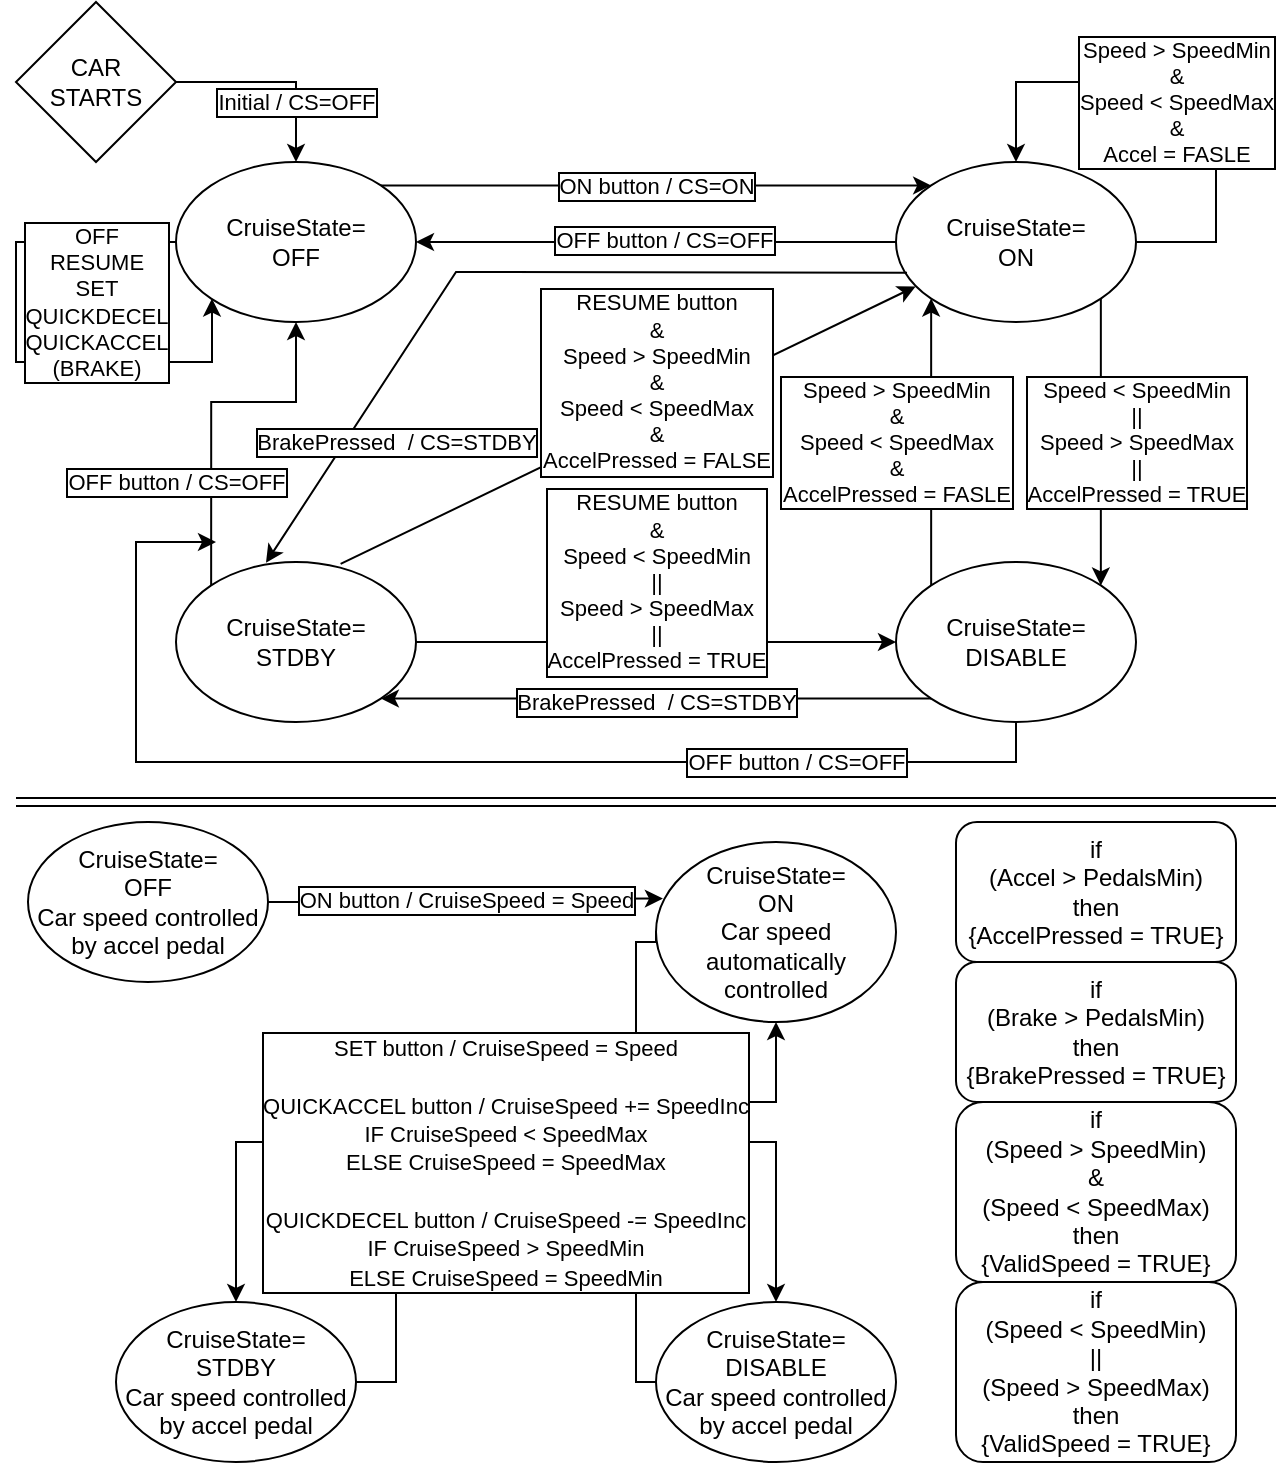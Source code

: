 <mxfile version="21.2.8" type="device" pages="3">
  <diagram id="ioSJlyZO7hc4W2WAl_Xy" name="full fsm">
    <mxGraphModel dx="1036" dy="654" grid="1" gridSize="10" guides="1" tooltips="1" connect="1" arrows="1" fold="1" page="1" pageScale="1" pageWidth="850" pageHeight="1100" math="0" shadow="0">
      <root>
        <mxCell id="0" />
        <mxCell id="1" parent="0" />
        <mxCell id="ZdgQPNJXPmqs1tzHZzcS-9" value="ON button / CS=ON&lt;br&gt;" style="edgeStyle=orthogonalEdgeStyle;rounded=0;orthogonalLoop=1;jettySize=auto;html=1;exitX=1;exitY=0;exitDx=0;exitDy=0;entryX=0;entryY=0;entryDx=0;entryDy=0;labelBorderColor=default;" parent="1" source="ZdgQPNJXPmqs1tzHZzcS-1" target="ZdgQPNJXPmqs1tzHZzcS-2" edge="1">
          <mxGeometry x="-0.002" relative="1" as="geometry">
            <mxPoint as="offset" />
          </mxGeometry>
        </mxCell>
        <mxCell id="ZdgQPNJXPmqs1tzHZzcS-1" value="CruiseState=&lt;br&gt;OFF" style="ellipse;whiteSpace=wrap;html=1;" parent="1" vertex="1">
          <mxGeometry x="120" y="120" width="120" height="80" as="geometry" />
        </mxCell>
        <mxCell id="ZdgQPNJXPmqs1tzHZzcS-10" style="edgeStyle=orthogonalEdgeStyle;rounded=0;orthogonalLoop=1;jettySize=auto;html=1;exitX=0;exitY=0.5;exitDx=0;exitDy=0;entryX=1;entryY=0.5;entryDx=0;entryDy=0;" parent="1" source="ZdgQPNJXPmqs1tzHZzcS-2" target="ZdgQPNJXPmqs1tzHZzcS-1" edge="1">
          <mxGeometry relative="1" as="geometry" />
        </mxCell>
        <mxCell id="ZdgQPNJXPmqs1tzHZzcS-11" value="OFF button / CS=OFF" style="edgeLabel;html=1;align=center;verticalAlign=middle;resizable=0;points=[];labelBorderColor=default;" parent="ZdgQPNJXPmqs1tzHZzcS-10" vertex="1" connectable="0">
          <mxGeometry x="0.233" y="-1" relative="1" as="geometry">
            <mxPoint x="32" as="offset" />
          </mxGeometry>
        </mxCell>
        <mxCell id="ZdgQPNJXPmqs1tzHZzcS-15" value="Speed &amp;lt; SpeedMin&lt;br&gt;||&lt;br&gt;Speed &amp;gt; SpeedMax&lt;br&gt;||&lt;br&gt;AccelPressed&amp;nbsp;= TRUE" style="edgeStyle=orthogonalEdgeStyle;rounded=0;orthogonalLoop=1;jettySize=auto;html=1;exitX=1;exitY=1;exitDx=0;exitDy=0;entryX=1;entryY=0;entryDx=0;entryDy=0;labelBorderColor=default;" parent="1" source="ZdgQPNJXPmqs1tzHZzcS-2" target="ZdgQPNJXPmqs1tzHZzcS-3" edge="1">
          <mxGeometry x="0.004" y="18" relative="1" as="geometry">
            <mxPoint as="offset" />
          </mxGeometry>
        </mxCell>
        <mxCell id="ZdgQPNJXPmqs1tzHZzcS-2" value="CruiseState=&lt;br&gt;ON" style="ellipse;whiteSpace=wrap;html=1;" parent="1" vertex="1">
          <mxGeometry x="480" y="120" width="120" height="80" as="geometry" />
        </mxCell>
        <mxCell id="ZdgQPNJXPmqs1tzHZzcS-16" value="Speed &amp;gt; SpeedMin&lt;br style=&quot;border-color: var(--border-color);&quot;&gt;&amp;amp;&lt;br style=&quot;border-color: var(--border-color);&quot;&gt;Speed &amp;lt; SpeedMax&lt;br style=&quot;border-color: var(--border-color);&quot;&gt;&amp;amp;&lt;br style=&quot;border-color: var(--border-color);&quot;&gt;AccelPressed&amp;nbsp;= FASLE" style="edgeStyle=orthogonalEdgeStyle;rounded=0;orthogonalLoop=1;jettySize=auto;html=1;exitX=0;exitY=0;exitDx=0;exitDy=0;entryX=0;entryY=1;entryDx=0;entryDy=0;labelBorderColor=default;" parent="1" source="ZdgQPNJXPmqs1tzHZzcS-3" target="ZdgQPNJXPmqs1tzHZzcS-2" edge="1">
          <mxGeometry y="18" relative="1" as="geometry">
            <mxPoint as="offset" />
          </mxGeometry>
        </mxCell>
        <mxCell id="ZdgQPNJXPmqs1tzHZzcS-17" style="edgeStyle=orthogonalEdgeStyle;rounded=0;orthogonalLoop=1;jettySize=auto;html=1;exitX=0;exitY=1;exitDx=0;exitDy=0;entryX=1;entryY=1;entryDx=0;entryDy=0;" parent="1" source="ZdgQPNJXPmqs1tzHZzcS-3" target="ZdgQPNJXPmqs1tzHZzcS-4" edge="1">
          <mxGeometry relative="1" as="geometry" />
        </mxCell>
        <mxCell id="ZdgQPNJXPmqs1tzHZzcS-21" value="BrakePressed&amp;nbsp;&amp;nbsp;/ CS=STDBY" style="edgeLabel;html=1;align=center;verticalAlign=middle;resizable=0;points=[];labelBorderColor=default;" parent="ZdgQPNJXPmqs1tzHZzcS-17" vertex="1" connectable="0">
          <mxGeometry x="0.161" y="1" relative="1" as="geometry">
            <mxPoint x="22" as="offset" />
          </mxGeometry>
        </mxCell>
        <mxCell id="ZdgQPNJXPmqs1tzHZzcS-41" value="OFF button / CS=OFF" style="edgeStyle=orthogonalEdgeStyle;rounded=0;orthogonalLoop=1;jettySize=auto;html=1;labelBorderColor=default;" parent="1" source="ZdgQPNJXPmqs1tzHZzcS-3" edge="1">
          <mxGeometry x="-0.574" relative="1" as="geometry">
            <mxPoint x="140" y="310" as="targetPoint" />
            <Array as="points">
              <mxPoint x="540" y="420" />
              <mxPoint x="100" y="420" />
              <mxPoint x="100" y="310" />
            </Array>
            <mxPoint as="offset" />
          </mxGeometry>
        </mxCell>
        <mxCell id="ZdgQPNJXPmqs1tzHZzcS-3" value="CruiseState=&lt;br&gt;DISABLE" style="ellipse;whiteSpace=wrap;html=1;" parent="1" vertex="1">
          <mxGeometry x="480" y="320" width="120" height="80" as="geometry" />
        </mxCell>
        <mxCell id="ZdgQPNJXPmqs1tzHZzcS-18" value="RESUME button&lt;br style=&quot;border-color: var(--border-color);&quot;&gt;&amp;amp;&lt;br style=&quot;border-color: var(--border-color);&quot;&gt;Speed &amp;gt; SpeedMin&lt;br style=&quot;border-color: var(--border-color);&quot;&gt;&amp;amp;&lt;br style=&quot;border-color: var(--border-color);&quot;&gt;Speed &amp;lt; SpeedMax&lt;br style=&quot;border-color: var(--border-color);&quot;&gt;&amp;amp;&lt;br style=&quot;border-color: var(--border-color);&quot;&gt;AccelPressed&amp;nbsp;= FALSE" style="rounded=0;orthogonalLoop=1;jettySize=auto;html=1;exitX=0.686;exitY=0.012;exitDx=0;exitDy=0;entryX=0.082;entryY=0.778;entryDx=0;entryDy=0;strokeColor=default;entryPerimeter=0;labelBorderColor=default;exitPerimeter=0;" parent="1" source="ZdgQPNJXPmqs1tzHZzcS-4" target="ZdgQPNJXPmqs1tzHZzcS-2" edge="1">
          <mxGeometry x="0.137" y="13" relative="1" as="geometry">
            <mxPoint as="offset" />
          </mxGeometry>
        </mxCell>
        <mxCell id="ZdgQPNJXPmqs1tzHZzcS-20" style="edgeStyle=orthogonalEdgeStyle;rounded=0;orthogonalLoop=1;jettySize=auto;html=1;exitX=1;exitY=0.5;exitDx=0;exitDy=0;entryX=0;entryY=0.5;entryDx=0;entryDy=0;" parent="1" source="ZdgQPNJXPmqs1tzHZzcS-4" target="ZdgQPNJXPmqs1tzHZzcS-3" edge="1">
          <mxGeometry relative="1" as="geometry" />
        </mxCell>
        <mxCell id="ZdgQPNJXPmqs1tzHZzcS-22" value="RESUME button&lt;br&gt;&amp;amp;&lt;br&gt;Speed &amp;lt; SpeedMin&lt;br&gt;||&lt;br&gt;Speed &amp;gt; SpeedMax&lt;br&gt;||&lt;br&gt;AccelPressed = TRUE" style="edgeLabel;html=1;align=center;verticalAlign=middle;resizable=0;points=[];labelBorderColor=default;" parent="ZdgQPNJXPmqs1tzHZzcS-20" vertex="1" connectable="0">
          <mxGeometry x="0.185" relative="1" as="geometry">
            <mxPoint x="-22" y="-30" as="offset" />
          </mxGeometry>
        </mxCell>
        <mxCell id="ZdgQPNJXPmqs1tzHZzcS-40" value="OFF button / CS=OFF" style="edgeStyle=orthogonalEdgeStyle;rounded=0;orthogonalLoop=1;jettySize=auto;html=1;exitX=0;exitY=0;exitDx=0;exitDy=0;entryX=0.5;entryY=1;entryDx=0;entryDy=0;labelBorderColor=default;" parent="1" source="ZdgQPNJXPmqs1tzHZzcS-4" target="ZdgQPNJXPmqs1tzHZzcS-1" edge="1">
          <mxGeometry x="-0.406" y="18" relative="1" as="geometry">
            <Array as="points">
              <mxPoint x="138" y="240" />
              <mxPoint x="180" y="240" />
            </Array>
            <mxPoint as="offset" />
          </mxGeometry>
        </mxCell>
        <mxCell id="ZdgQPNJXPmqs1tzHZzcS-4" value="CruiseState=&lt;br&gt;STDBY" style="ellipse;whiteSpace=wrap;html=1;" parent="1" vertex="1">
          <mxGeometry x="120" y="320" width="120" height="80" as="geometry" />
        </mxCell>
        <mxCell id="ZdgQPNJXPmqs1tzHZzcS-7" style="rounded=0;orthogonalLoop=1;jettySize=auto;html=1;exitX=1;exitY=0.5;exitDx=0;exitDy=0;entryX=0.5;entryY=0;entryDx=0;entryDy=0;" parent="1" source="ZdgQPNJXPmqs1tzHZzcS-5" target="ZdgQPNJXPmqs1tzHZzcS-1" edge="1">
          <mxGeometry relative="1" as="geometry">
            <Array as="points">
              <mxPoint x="180" y="80" />
            </Array>
          </mxGeometry>
        </mxCell>
        <mxCell id="ZdgQPNJXPmqs1tzHZzcS-8" value="Initial / CS=OFF" style="edgeLabel;html=1;align=center;verticalAlign=middle;resizable=0;points=[];labelBorderColor=default;" parent="ZdgQPNJXPmqs1tzHZzcS-7" vertex="1" connectable="0">
          <mxGeometry x="-0.084" y="1" relative="1" as="geometry">
            <mxPoint x="14" y="11" as="offset" />
          </mxGeometry>
        </mxCell>
        <mxCell id="ZdgQPNJXPmqs1tzHZzcS-5" value="CAR&lt;br&gt;STARTS" style="rhombus;whiteSpace=wrap;html=1;" parent="1" vertex="1">
          <mxGeometry x="40" y="40" width="80" height="80" as="geometry" />
        </mxCell>
        <mxCell id="ZdgQPNJXPmqs1tzHZzcS-14" value="Speed &amp;gt; SpeedMin&lt;br&gt;&amp;amp;&lt;br&gt;Speed &amp;lt; SpeedMax&lt;br&gt;&amp;amp;&lt;br&gt;Accel = FASLE" style="edgeStyle=orthogonalEdgeStyle;rounded=0;orthogonalLoop=1;jettySize=auto;html=1;exitX=1;exitY=0.5;exitDx=0;exitDy=0;entryX=0.5;entryY=0;entryDx=0;entryDy=0;labelBorderColor=default;" parent="1" source="ZdgQPNJXPmqs1tzHZzcS-2" target="ZdgQPNJXPmqs1tzHZzcS-2" edge="1">
          <mxGeometry x="0.077" y="10" relative="1" as="geometry">
            <Array as="points">
              <mxPoint x="640" y="160" />
              <mxPoint x="640" y="80" />
              <mxPoint x="540" y="80" />
            </Array>
            <mxPoint as="offset" />
          </mxGeometry>
        </mxCell>
        <mxCell id="ZdgQPNJXPmqs1tzHZzcS-23" value="BrakePressed&amp;nbsp;&amp;nbsp;/ CS=STDBY" style="endArrow=classic;html=1;rounded=0;entryX=0.375;entryY=0.005;entryDx=0;entryDy=0;entryPerimeter=0;exitX=0.046;exitY=0.692;exitDx=0;exitDy=0;exitPerimeter=0;labelBorderColor=default;" parent="1" source="ZdgQPNJXPmqs1tzHZzcS-2" target="ZdgQPNJXPmqs1tzHZzcS-4" edge="1">
          <mxGeometry x="0.569" y="21" width="50" height="50" relative="1" as="geometry">
            <mxPoint x="480" y="175" as="sourcePoint" />
            <mxPoint x="260" y="200" as="targetPoint" />
            <Array as="points">
              <mxPoint x="260" y="175" />
            </Array>
            <mxPoint as="offset" />
          </mxGeometry>
        </mxCell>
        <mxCell id="ZdgQPNJXPmqs1tzHZzcS-24" value="OFF&lt;br&gt;RESUME&lt;br&gt;SET&lt;br&gt;QUICKDECEL&lt;br&gt;QUICKACCEL&lt;br&gt;(BRAKE)" style="edgeStyle=orthogonalEdgeStyle;rounded=0;orthogonalLoop=1;jettySize=auto;html=1;exitX=0;exitY=0.5;exitDx=0;exitDy=0;entryX=0;entryY=1;entryDx=0;entryDy=0;labelBorderColor=default;" parent="1" source="ZdgQPNJXPmqs1tzHZzcS-1" target="ZdgQPNJXPmqs1tzHZzcS-1" edge="1">
          <mxGeometry x="0.333" y="30" relative="1" as="geometry">
            <Array as="points">
              <mxPoint x="40" y="160" />
              <mxPoint x="40" y="220" />
              <mxPoint x="138" y="220" />
              <mxPoint x="138" y="188" />
            </Array>
            <mxPoint as="offset" />
          </mxGeometry>
        </mxCell>
        <mxCell id="ZdgQPNJXPmqs1tzHZzcS-48" value="ON button / CruiseSpeed = Speed" style="edgeStyle=orthogonalEdgeStyle;rounded=0;orthogonalLoop=1;jettySize=auto;html=1;labelBorderColor=default;exitX=1;exitY=0.5;exitDx=0;exitDy=0;entryX=0;entryY=0;entryDx=0;entryDy=0;" parent="1" source="ZdgQPNJXPmqs1tzHZzcS-43" edge="1">
          <mxGeometry relative="1" as="geometry">
            <mxPoint x="363.461" y="488.265" as="targetPoint" />
          </mxGeometry>
        </mxCell>
        <mxCell id="ZdgQPNJXPmqs1tzHZzcS-43" value="CruiseState=&lt;br&gt;OFF&lt;br&gt;Car speed controlled by accel pedal" style="ellipse;whiteSpace=wrap;html=1;" parent="1" vertex="1">
          <mxGeometry x="46" y="450" width="120" height="80" as="geometry" />
        </mxCell>
        <mxCell id="ZdgQPNJXPmqs1tzHZzcS-44" value="CruiseState=&lt;br&gt;ON&lt;br&gt;Car speed automatically controlled" style="ellipse;whiteSpace=wrap;html=1;" parent="1" vertex="1">
          <mxGeometry x="360" y="460" width="120" height="90" as="geometry" />
        </mxCell>
        <mxCell id="ZdgQPNJXPmqs1tzHZzcS-45" value="CruiseState=&lt;br&gt;DISABLE&lt;br&gt;Car speed controlled by accel pedal" style="ellipse;whiteSpace=wrap;html=1;" parent="1" vertex="1">
          <mxGeometry x="360" y="690" width="120" height="80" as="geometry" />
        </mxCell>
        <mxCell id="ZdgQPNJXPmqs1tzHZzcS-46" value="CruiseState=&lt;br&gt;STDBY&lt;br&gt;Car speed controlled by accel pedal" style="ellipse;whiteSpace=wrap;html=1;" parent="1" vertex="1">
          <mxGeometry x="90" y="690" width="120" height="80" as="geometry" />
        </mxCell>
        <mxCell id="ZdgQPNJXPmqs1tzHZzcS-47" value="" style="endArrow=none;html=1;rounded=0;shape=link;" parent="1" edge="1">
          <mxGeometry width="50" height="50" relative="1" as="geometry">
            <mxPoint x="40" y="440" as="sourcePoint" />
            <mxPoint x="670" y="440" as="targetPoint" />
          </mxGeometry>
        </mxCell>
        <mxCell id="ZdgQPNJXPmqs1tzHZzcS-51" value="" style="edgeStyle=orthogonalEdgeStyle;rounded=0;orthogonalLoop=1;jettySize=auto;html=1;exitX=1;exitY=0.5;exitDx=0;exitDy=0;labelBorderColor=default;entryX=0.5;entryY=0;entryDx=0;entryDy=0;" parent="1" source="ZdgQPNJXPmqs1tzHZzcS-46" target="ZdgQPNJXPmqs1tzHZzcS-46" edge="1">
          <mxGeometry x="0.071" y="82" relative="1" as="geometry">
            <mxPoint x="110" y="640" as="targetPoint" />
            <Array as="points">
              <mxPoint x="230" y="730" />
              <mxPoint x="230" y="610" />
              <mxPoint x="150" y="610" />
            </Array>
            <mxPoint x="-2" y="-20" as="offset" />
          </mxGeometry>
        </mxCell>
        <mxCell id="ZdgQPNJXPmqs1tzHZzcS-56" style="edgeStyle=orthogonalEdgeStyle;rounded=0;orthogonalLoop=1;jettySize=auto;html=1;exitX=0;exitY=0.5;exitDx=0;exitDy=0;entryX=0.5;entryY=1;entryDx=0;entryDy=0;" parent="1" source="ZdgQPNJXPmqs1tzHZzcS-44" target="ZdgQPNJXPmqs1tzHZzcS-44" edge="1">
          <mxGeometry relative="1" as="geometry">
            <Array as="points">
              <mxPoint x="350" y="510" />
              <mxPoint x="350" y="590" />
              <mxPoint x="420" y="590" />
            </Array>
          </mxGeometry>
        </mxCell>
        <mxCell id="ZdgQPNJXPmqs1tzHZzcS-57" style="edgeStyle=orthogonalEdgeStyle;rounded=0;orthogonalLoop=1;jettySize=auto;html=1;exitX=0;exitY=0.5;exitDx=0;exitDy=0;entryX=0.5;entryY=0;entryDx=0;entryDy=0;" parent="1" source="ZdgQPNJXPmqs1tzHZzcS-45" target="ZdgQPNJXPmqs1tzHZzcS-45" edge="1">
          <mxGeometry relative="1" as="geometry">
            <Array as="points">
              <mxPoint x="350" y="730" />
              <mxPoint x="350" y="610" />
              <mxPoint x="420" y="610" />
            </Array>
          </mxGeometry>
        </mxCell>
        <mxCell id="ZdgQPNJXPmqs1tzHZzcS-55" value="&lt;font style=&quot;font-size: 11px;&quot;&gt;&lt;font style=&quot;font-size: 11px;&quot;&gt;SET button / CruiseSpeed = Speed&lt;br style=&quot;border-color: var(--border-color);&quot;&gt;&lt;br style=&quot;border-color: var(--border-color);&quot;&gt;QUICKACCEL button / CruiseSpeed += SpeedInc&lt;br&gt;IF CruiseSpeed &amp;lt; SpeedMax&lt;br&gt;ELSE CruiseSpeed = SpeedMax&lt;br style=&quot;border-color: var(--border-color);&quot;&gt;&lt;br style=&quot;border-color: var(--border-color);&quot;&gt;QUICKDECEL button / CruiseSpeed -= SpeedInc&lt;br&gt;&lt;/font&gt;IF CruiseSpeed &amp;gt; SpeedMin&lt;br&gt;ELSE CruiseSpeed = SpeedMin&lt;br&gt;&lt;/font&gt;" style="text;html=1;strokeColor=none;fillColor=none;align=center;verticalAlign=middle;whiteSpace=wrap;rounded=0;labelBorderColor=default;labelBackgroundColor=default;" parent="1" vertex="1">
          <mxGeometry x="160" y="580" width="250" height="80" as="geometry" />
        </mxCell>
        <mxCell id="ZdgQPNJXPmqs1tzHZzcS-58" value="if&lt;br&gt;(Accel &amp;gt; PedalsMin)&lt;br&gt;then&lt;br&gt;{AccelPressed = TRUE}" style="rounded=1;whiteSpace=wrap;html=1;" parent="1" vertex="1">
          <mxGeometry x="510" y="450" width="140" height="70" as="geometry" />
        </mxCell>
        <mxCell id="ZdgQPNJXPmqs1tzHZzcS-60" value="if&lt;br&gt;(Brake &amp;gt; PedalsMin)&lt;br&gt;then&lt;br&gt;{BrakePressed = TRUE}" style="rounded=1;whiteSpace=wrap;html=1;" parent="1" vertex="1">
          <mxGeometry x="510" y="520" width="140" height="70" as="geometry" />
        </mxCell>
        <mxCell id="LG1nXQr79dkPCWlXl7MU-1" value="if&lt;br&gt;(Speed &amp;gt; SpeedMin)&lt;br&gt;&amp;amp;&lt;br&gt;(Speed &amp;lt; SpeedMax)&lt;br&gt;then&lt;br&gt;{ValidSpeed = TRUE}" style="rounded=1;whiteSpace=wrap;html=1;" parent="1" vertex="1">
          <mxGeometry x="510" y="590" width="140" height="90" as="geometry" />
        </mxCell>
        <mxCell id="LG1nXQr79dkPCWlXl7MU-2" value="if&lt;br style=&quot;border-color: var(--border-color);&quot;&gt;(Speed &amp;lt; SpeedMin)&lt;br&gt;||&lt;br&gt;(Speed &amp;gt; SpeedMax)&lt;br style=&quot;border-color: var(--border-color);&quot;&gt;then&lt;br style=&quot;border-color: var(--border-color);&quot;&gt;{ValidSpeed = TRUE}" style="rounded=1;whiteSpace=wrap;html=1;" parent="1" vertex="1">
          <mxGeometry x="510" y="680" width="140" height="90" as="geometry" />
        </mxCell>
      </root>
    </mxGraphModel>
  </diagram>
  <diagram id="r02Jy-wp4rdpc3OhPVlD" name="top level context">
    <mxGraphModel dx="1036" dy="654" grid="1" gridSize="10" guides="1" tooltips="1" connect="1" arrows="1" fold="1" page="1" pageScale="1" pageWidth="850" pageHeight="1100" math="0" shadow="0">
      <root>
        <mxCell id="0" />
        <mxCell id="1" parent="0" />
        <mxCell id="zXJ9RBa-J6rstiKdm7Lz-22" style="edgeStyle=orthogonalEdgeStyle;rounded=0;orthogonalLoop=1;jettySize=auto;html=1;exitX=1;exitY=0.5;exitDx=0;exitDy=0;entryX=0;entryY=0.5;entryDx=0;entryDy=0;" parent="1" source="zXJ9RBa-J6rstiKdm7Lz-1" target="zXJ9RBa-J6rstiKdm7Lz-13" edge="1">
          <mxGeometry relative="1" as="geometry">
            <Array as="points">
              <mxPoint x="310" y="150" />
              <mxPoint x="310" y="310" />
            </Array>
          </mxGeometry>
        </mxCell>
        <mxCell id="zXJ9RBa-J6rstiKdm7Lz-1" value="ON&lt;br&gt;&lt;i&gt;(pure)&lt;/i&gt;" style="rounded=1;whiteSpace=wrap;html=1;fillColor=#dae8fc;strokeColor=#6c8ebf;" parent="1" vertex="1">
          <mxGeometry x="40" y="120" width="120" height="60" as="geometry" />
        </mxCell>
        <mxCell id="zXJ9RBa-J6rstiKdm7Lz-23" style="edgeStyle=orthogonalEdgeStyle;rounded=0;orthogonalLoop=1;jettySize=auto;html=1;exitX=1;exitY=0.5;exitDx=0;exitDy=0;entryX=0;entryY=0.5;entryDx=0;entryDy=0;" parent="1" source="zXJ9RBa-J6rstiKdm7Lz-2" target="zXJ9RBa-J6rstiKdm7Lz-13" edge="1">
          <mxGeometry relative="1" as="geometry">
            <Array as="points">
              <mxPoint x="310" y="230" />
              <mxPoint x="310" y="310" />
            </Array>
          </mxGeometry>
        </mxCell>
        <mxCell id="zXJ9RBa-J6rstiKdm7Lz-2" value="RESUME&lt;br&gt;&lt;i&gt;(pure)&lt;/i&gt;" style="rounded=1;whiteSpace=wrap;html=1;fillColor=#dae8fc;strokeColor=#6c8ebf;" parent="1" vertex="1">
          <mxGeometry x="40" y="200" width="120" height="60" as="geometry" />
        </mxCell>
        <mxCell id="zXJ9RBa-J6rstiKdm7Lz-24" style="edgeStyle=orthogonalEdgeStyle;rounded=0;orthogonalLoop=1;jettySize=auto;html=1;exitX=1;exitY=0.5;exitDx=0;exitDy=0;entryX=0;entryY=0.5;entryDx=0;entryDy=0;" parent="1" source="zXJ9RBa-J6rstiKdm7Lz-3" target="zXJ9RBa-J6rstiKdm7Lz-13" edge="1">
          <mxGeometry relative="1" as="geometry" />
        </mxCell>
        <mxCell id="zXJ9RBa-J6rstiKdm7Lz-3" value="SET&lt;br&gt;&lt;i style=&quot;border-color: var(--border-color);&quot;&gt;(pure)&lt;/i&gt;" style="rounded=1;whiteSpace=wrap;html=1;fillColor=#dae8fc;strokeColor=#6c8ebf;" parent="1" vertex="1">
          <mxGeometry x="40" y="280" width="120" height="60" as="geometry" />
        </mxCell>
        <mxCell id="zXJ9RBa-J6rstiKdm7Lz-25" style="edgeStyle=orthogonalEdgeStyle;rounded=0;orthogonalLoop=1;jettySize=auto;html=1;exitX=1;exitY=0.5;exitDx=0;exitDy=0;" parent="1" source="zXJ9RBa-J6rstiKdm7Lz-4" edge="1">
          <mxGeometry relative="1" as="geometry">
            <mxPoint x="350" y="310" as="targetPoint" />
            <Array as="points">
              <mxPoint x="310" y="390" />
              <mxPoint x="310" y="310" />
            </Array>
          </mxGeometry>
        </mxCell>
        <mxCell id="zXJ9RBa-J6rstiKdm7Lz-4" value="QUICKACCEL&lt;br&gt;&lt;i style=&quot;border-color: var(--border-color);&quot;&gt;(pure)&lt;/i&gt;" style="rounded=1;whiteSpace=wrap;html=1;fillColor=#dae8fc;strokeColor=#6c8ebf;" parent="1" vertex="1">
          <mxGeometry x="40" y="360" width="120" height="60" as="geometry" />
        </mxCell>
        <mxCell id="zXJ9RBa-J6rstiKdm7Lz-26" style="edgeStyle=orthogonalEdgeStyle;rounded=0;orthogonalLoop=1;jettySize=auto;html=1;exitX=1;exitY=0.5;exitDx=0;exitDy=0;" parent="1" source="zXJ9RBa-J6rstiKdm7Lz-5" edge="1">
          <mxGeometry relative="1" as="geometry">
            <mxPoint x="350" y="310" as="targetPoint" />
            <Array as="points">
              <mxPoint x="310" y="470" />
              <mxPoint x="310" y="310" />
            </Array>
          </mxGeometry>
        </mxCell>
        <mxCell id="zXJ9RBa-J6rstiKdm7Lz-5" value="QUICKDECEL&lt;br&gt;&lt;i style=&quot;border-color: var(--border-color);&quot;&gt;(pure)&lt;/i&gt;" style="rounded=1;whiteSpace=wrap;html=1;fillColor=#dae8fc;strokeColor=#6c8ebf;" parent="1" vertex="1">
          <mxGeometry x="40" y="440" width="120" height="60" as="geometry" />
        </mxCell>
        <mxCell id="zXJ9RBa-J6rstiKdm7Lz-17" style="edgeStyle=orthogonalEdgeStyle;rounded=0;orthogonalLoop=1;jettySize=auto;html=1;exitX=1;exitY=0.5;exitDx=0;exitDy=0;entryX=0;entryY=0.5;entryDx=0;entryDy=0;" parent="1" source="zXJ9RBa-J6rstiKdm7Lz-6" target="zXJ9RBa-J6rstiKdm7Lz-13" edge="1">
          <mxGeometry relative="1" as="geometry" />
        </mxCell>
        <mxCell id="zXJ9RBa-J6rstiKdm7Lz-6" value="ACCEL&lt;br&gt;&lt;i&gt;(float)&lt;/i&gt;" style="rounded=1;whiteSpace=wrap;html=1;fillColor=#d5e8d4;strokeColor=#82b366;" parent="1" vertex="1">
          <mxGeometry x="170" y="240" width="120" height="60" as="geometry" />
        </mxCell>
        <mxCell id="zXJ9RBa-J6rstiKdm7Lz-21" style="edgeStyle=orthogonalEdgeStyle;rounded=0;orthogonalLoop=1;jettySize=auto;html=1;exitX=1;exitY=0.5;exitDx=0;exitDy=0;entryX=0;entryY=0.5;entryDx=0;entryDy=0;" parent="1" source="zXJ9RBa-J6rstiKdm7Lz-7" target="zXJ9RBa-J6rstiKdm7Lz-13" edge="1">
          <mxGeometry relative="1" as="geometry" />
        </mxCell>
        <mxCell id="zXJ9RBa-J6rstiKdm7Lz-7" value="OFF&lt;br&gt;&lt;i&gt;(pure)&lt;/i&gt;" style="rounded=1;whiteSpace=wrap;html=1;fillColor=#dae8fc;strokeColor=#6c8ebf;" parent="1" vertex="1">
          <mxGeometry x="170" y="160" width="120" height="60" as="geometry" />
        </mxCell>
        <mxCell id="zXJ9RBa-J6rstiKdm7Lz-19" style="edgeStyle=orthogonalEdgeStyle;rounded=0;orthogonalLoop=1;jettySize=auto;html=1;exitX=1;exitY=0.5;exitDx=0;exitDy=0;entryX=0;entryY=0.5;entryDx=0;entryDy=0;" parent="1" source="zXJ9RBa-J6rstiKdm7Lz-8" target="zXJ9RBa-J6rstiKdm7Lz-13" edge="1">
          <mxGeometry relative="1" as="geometry" />
        </mxCell>
        <mxCell id="zXJ9RBa-J6rstiKdm7Lz-8" value="DECEL&lt;br&gt;&lt;i style=&quot;border-color: var(--border-color);&quot;&gt;(float)&lt;/i&gt;" style="rounded=1;whiteSpace=wrap;html=1;fillColor=#d5e8d4;strokeColor=#82b366;" parent="1" vertex="1">
          <mxGeometry x="170" y="320" width="120" height="60" as="geometry" />
        </mxCell>
        <mxCell id="zXJ9RBa-J6rstiKdm7Lz-20" style="edgeStyle=orthogonalEdgeStyle;rounded=0;orthogonalLoop=1;jettySize=auto;html=1;exitX=1;exitY=0.5;exitDx=0;exitDy=0;entryX=0;entryY=0.5;entryDx=0;entryDy=0;" parent="1" source="zXJ9RBa-J6rstiKdm7Lz-9" target="zXJ9RBa-J6rstiKdm7Lz-13" edge="1">
          <mxGeometry relative="1" as="geometry" />
        </mxCell>
        <mxCell id="zXJ9RBa-J6rstiKdm7Lz-9" value="SPEED&lt;br&gt;&lt;i style=&quot;border-color: var(--border-color);&quot;&gt;(float)&lt;/i&gt;" style="rounded=1;whiteSpace=wrap;html=1;fillColor=#d5e8d4;strokeColor=#82b366;" parent="1" vertex="1">
          <mxGeometry x="170" y="400" width="120" height="60" as="geometry" />
        </mxCell>
        <mxCell id="zXJ9RBa-J6rstiKdm7Lz-28" style="edgeStyle=orthogonalEdgeStyle;rounded=0;orthogonalLoop=1;jettySize=auto;html=1;exitX=1;exitY=0.5;exitDx=0;exitDy=0;entryX=0;entryY=0.5;entryDx=0;entryDy=0;" parent="1" source="zXJ9RBa-J6rstiKdm7Lz-13" target="zXJ9RBa-J6rstiKdm7Lz-27" edge="1">
          <mxGeometry relative="1" as="geometry" />
        </mxCell>
        <mxCell id="zXJ9RBa-J6rstiKdm7Lz-30" style="edgeStyle=orthogonalEdgeStyle;rounded=0;orthogonalLoop=1;jettySize=auto;html=1;exitX=1;exitY=0.5;exitDx=0;exitDy=0;entryX=0;entryY=0.5;entryDx=0;entryDy=0;" parent="1" source="zXJ9RBa-J6rstiKdm7Lz-13" target="zXJ9RBa-J6rstiKdm7Lz-14" edge="1">
          <mxGeometry relative="1" as="geometry" />
        </mxCell>
        <mxCell id="zXJ9RBa-J6rstiKdm7Lz-31" style="edgeStyle=orthogonalEdgeStyle;rounded=0;orthogonalLoop=1;jettySize=auto;html=1;exitX=1;exitY=0.5;exitDx=0;exitDy=0;entryX=0;entryY=0.5;entryDx=0;entryDy=0;" parent="1" source="zXJ9RBa-J6rstiKdm7Lz-13" target="zXJ9RBa-J6rstiKdm7Lz-16" edge="1">
          <mxGeometry relative="1" as="geometry" />
        </mxCell>
        <mxCell id="zXJ9RBa-J6rstiKdm7Lz-13" value="Cruise Control System" style="ellipse;whiteSpace=wrap;html=1;fillColor=#f8cecc;strokeColor=#b85450;" parent="1" vertex="1">
          <mxGeometry x="330" y="270" width="120" height="80" as="geometry" />
        </mxCell>
        <mxCell id="zXJ9RBa-J6rstiKdm7Lz-14" value="THROTTLECMD&lt;br&gt;&lt;i style=&quot;border-color: var(--border-color);&quot;&gt;(float)&lt;/i&gt;" style="rounded=0;whiteSpace=wrap;html=1;fillColor=#b0e3e6;strokeColor=#0e8088;" parent="1" vertex="1">
          <mxGeometry x="490" y="280" width="120" height="60" as="geometry" />
        </mxCell>
        <mxCell id="zXJ9RBa-J6rstiKdm7Lz-16" value="CRUISESTATE&lt;br&gt;&lt;i&gt;(enumeration)&lt;/i&gt;" style="rounded=0;whiteSpace=wrap;html=1;fillColor=#fad7ac;strokeColor=#b46504;" parent="1" vertex="1">
          <mxGeometry x="490" y="360" width="120" height="60" as="geometry" />
        </mxCell>
        <mxCell id="zXJ9RBa-J6rstiKdm7Lz-27" value="CRUISESPEED&lt;br&gt;&lt;i style=&quot;border-color: var(--border-color);&quot;&gt;(float)&lt;/i&gt;" style="rounded=0;whiteSpace=wrap;html=1;fillColor=#b0e3e6;strokeColor=#0e8088;" parent="1" vertex="1">
          <mxGeometry x="490" y="200" width="120" height="60" as="geometry" />
        </mxCell>
        <mxCell id="zXJ9RBa-J6rstiKdm7Lz-34" value="Inputs" style="text;html=1;strokeColor=#666666;fillColor=#f5f5f5;align=center;verticalAlign=middle;whiteSpace=wrap;rounded=0;fontStyle=5;fontColor=#333333;" parent="1" vertex="1">
          <mxGeometry x="100" y="80" width="140" height="30" as="geometry" />
        </mxCell>
        <mxCell id="zXJ9RBa-J6rstiKdm7Lz-35" value="Outputs" style="text;html=1;strokeColor=#23445d;fillColor=#bac8d3;align=center;verticalAlign=middle;whiteSpace=wrap;rounded=0;fontStyle=5" parent="1" vertex="1">
          <mxGeometry x="480" y="80" width="140" height="30" as="geometry" />
        </mxCell>
      </root>
    </mxGraphModel>
  </diagram>
  <diagram id="cGIpW2Hp2vqC4Y2tqOPh" name="Page-3">
    <mxGraphModel dx="1036" dy="654" grid="1" gridSize="10" guides="1" tooltips="1" connect="1" arrows="1" fold="1" page="1" pageScale="1" pageWidth="850" pageHeight="1100" math="0" shadow="0">
      <root>
        <mxCell id="0" />
        <mxCell id="1" parent="0" />
        <mxCell id="iY6XuVxv9OZKT30yRHRd-24" value="&amp;nbsp;CruiseState&amp;nbsp;" style="edgeStyle=none;shape=connector;rounded=0;orthogonalLoop=1;jettySize=auto;html=1;labelBackgroundColor=#E6D0DE;strokeColor=default;fontFamily=Helvetica;fontSize=11;fontColor=default;endArrow=classic;labelBorderColor=default;" parent="1" source="iY6XuVxv9OZKT30yRHRd-1" target="iY6XuVxv9OZKT30yRHRd-3" edge="1">
          <mxGeometry relative="1" as="geometry">
            <mxPoint as="offset" />
          </mxGeometry>
        </mxCell>
        <mxCell id="iY6XuVxv9OZKT30yRHRd-26" style="edgeStyle=none;shape=connector;rounded=0;orthogonalLoop=1;jettySize=auto;html=1;exitX=1;exitY=0.5;exitDx=0;exitDy=0;labelBackgroundColor=default;strokeColor=default;fontFamily=Helvetica;fontSize=11;fontColor=default;endArrow=classic;" parent="1" source="iY6XuVxv9OZKT30yRHRd-1" target="iY6XuVxv9OZKT30yRHRd-2" edge="1">
          <mxGeometry relative="1" as="geometry" />
        </mxCell>
        <mxCell id="iY6XuVxv9OZKT30yRHRd-27" value="&amp;nbsp;CruiseState&amp;nbsp;" style="edgeLabel;html=1;align=center;verticalAlign=middle;resizable=0;points=[];fontSize=11;fontFamily=Helvetica;fontColor=default;labelBorderColor=default;labelBackgroundColor=#E6D0DE;" parent="iY6XuVxv9OZKT30yRHRd-26" vertex="1" connectable="0">
          <mxGeometry x="0.212" y="1" relative="1" as="geometry">
            <mxPoint x="-12" y="1" as="offset" />
          </mxGeometry>
        </mxCell>
        <mxCell id="mFHWbCH48MwHu__yIfIe-13" style="edgeStyle=none;shape=connector;rounded=0;orthogonalLoop=1;jettySize=auto;html=1;entryX=0;entryY=0;entryDx=0;entryDy=0;labelBackgroundColor=default;strokeColor=default;fontFamily=Helvetica;fontSize=11;fontColor=default;endArrow=classic;" parent="1" source="iY6XuVxv9OZKT30yRHRd-1" target="iY6XuVxv9OZKT30yRHRd-45" edge="1">
          <mxGeometry relative="1" as="geometry" />
        </mxCell>
        <mxCell id="iY6XuVxv9OZKT30yRHRd-1" value="Cruise Control FSM" style="ellipse;whiteSpace=wrap;html=1;" parent="1" vertex="1">
          <mxGeometry x="360" y="240" width="120" height="80" as="geometry" />
        </mxCell>
        <mxCell id="iY6XuVxv9OZKT30yRHRd-44" style="edgeStyle=none;shape=connector;rounded=0;orthogonalLoop=1;jettySize=auto;html=1;labelBackgroundColor=default;strokeColor=default;fontFamily=Helvetica;fontSize=11;fontColor=default;endArrow=classic;" parent="1" source="iY6XuVxv9OZKT30yRHRd-2" target="iY6XuVxv9OZKT30yRHRd-43" edge="1">
          <mxGeometry relative="1" as="geometry" />
        </mxCell>
        <mxCell id="iY6XuVxv9OZKT30yRHRd-50" style="edgeStyle=none;shape=connector;rounded=0;orthogonalLoop=1;jettySize=auto;html=1;exitX=0;exitY=1;exitDx=0;exitDy=0;entryX=1;entryY=0;entryDx=0;entryDy=0;labelBackgroundColor=default;strokeColor=default;fontFamily=Helvetica;fontSize=11;fontColor=default;endArrow=classic;" parent="1" source="iY6XuVxv9OZKT30yRHRd-2" target="iY6XuVxv9OZKT30yRHRd-3" edge="1">
          <mxGeometry relative="1" as="geometry" />
        </mxCell>
        <mxCell id="iY6XuVxv9OZKT30yRHRd-56" value="&amp;nbsp;CruiseSpeed&amp;nbsp;" style="edgeLabel;html=1;align=center;verticalAlign=middle;resizable=0;points=[];fontSize=11;fontFamily=Helvetica;fontColor=default;labelBorderColor=default;labelBackgroundColor=#E6D0DE;" parent="iY6XuVxv9OZKT30yRHRd-50" vertex="1" connectable="0">
          <mxGeometry x="-0.188" y="2" relative="1" as="geometry">
            <mxPoint as="offset" />
          </mxGeometry>
        </mxCell>
        <mxCell id="iY6XuVxv9OZKT30yRHRd-2" value="Cruise Speed Managment" style="ellipse;whiteSpace=wrap;html=1;" parent="1" vertex="1">
          <mxGeometry x="610" y="237.5" width="120" height="80" as="geometry" />
        </mxCell>
        <mxCell id="iY6XuVxv9OZKT30yRHRd-47" style="edgeStyle=none;shape=connector;rounded=0;orthogonalLoop=1;jettySize=auto;html=1;labelBackgroundColor=default;strokeColor=default;fontFamily=Helvetica;fontSize=11;fontColor=default;endArrow=classic;" parent="1" source="iY6XuVxv9OZKT30yRHRd-3" target="iY6XuVxv9OZKT30yRHRd-46" edge="1">
          <mxGeometry relative="1" as="geometry" />
        </mxCell>
        <mxCell id="iY6XuVxv9OZKT30yRHRd-3" value="Car Speed managment" style="ellipse;whiteSpace=wrap;html=1;" parent="1" vertex="1">
          <mxGeometry x="360" y="420" width="120" height="80" as="geometry" />
        </mxCell>
        <mxCell id="iY6XuVxv9OZKT30yRHRd-6" style="edgeStyle=orthogonalEdgeStyle;rounded=0;orthogonalLoop=1;jettySize=auto;html=1;exitX=0.5;exitY=1;exitDx=0;exitDy=0;entryX=0.5;entryY=0;entryDx=0;entryDy=0;" parent="1" source="iY6XuVxv9OZKT30yRHRd-4" target="iY6XuVxv9OZKT30yRHRd-1" edge="1">
          <mxGeometry relative="1" as="geometry" />
        </mxCell>
        <mxCell id="iY6XuVxv9OZKT30yRHRd-25" value="AccelPressed&lt;br&gt;&amp;nbsp;BrakePressed&amp;nbsp;" style="edgeLabel;html=1;align=center;verticalAlign=middle;resizable=0;points=[];fontSize=11;fontFamily=Helvetica;fontColor=default;labelBorderColor=default;labelBackgroundColor=#E6D0DE;" parent="iY6XuVxv9OZKT30yRHRd-6" vertex="1" connectable="0">
          <mxGeometry x="-0.292" y="-2" relative="1" as="geometry">
            <mxPoint x="2" y="13" as="offset" />
          </mxGeometry>
        </mxCell>
        <mxCell id="iY6XuVxv9OZKT30yRHRd-4" value="Pedal Detection" style="ellipse;whiteSpace=wrap;html=1;" parent="1" vertex="1">
          <mxGeometry x="360" y="77.5" width="120" height="80" as="geometry" />
        </mxCell>
        <mxCell id="mFHWbCH48MwHu__yIfIe-3" value="&amp;nbsp;ValidSpeed&lt;br style=&quot;border-color: var(--border-color);&quot;&gt;&amp;nbsp;InvalidSpeed&amp;nbsp;" style="edgeStyle=none;shape=connector;rounded=0;orthogonalLoop=1;jettySize=auto;html=1;entryX=0;entryY=1;entryDx=0;entryDy=0;labelBackgroundColor=#E6D0DE;strokeColor=default;fontFamily=Helvetica;fontSize=11;fontColor=default;endArrow=classic;labelBorderColor=default;" parent="1" source="iY6XuVxv9OZKT30yRHRd-5" target="iY6XuVxv9OZKT30yRHRd-1" edge="1">
          <mxGeometry relative="1" as="geometry" />
        </mxCell>
        <mxCell id="iY6XuVxv9OZKT30yRHRd-5" value="Speed Detection" style="ellipse;whiteSpace=wrap;html=1;" parent="1" vertex="1">
          <mxGeometry x="130" y="360" width="120" height="80" as="geometry" />
        </mxCell>
        <mxCell id="iY6XuVxv9OZKT30yRHRd-15" style="edgeStyle=none;shape=connector;rounded=0;orthogonalLoop=1;jettySize=auto;html=1;labelBackgroundColor=default;strokeColor=default;fontFamily=Helvetica;fontSize=11;fontColor=default;endArrow=classic;" parent="1" source="iY6XuVxv9OZKT30yRHRd-8" target="iY6XuVxv9OZKT30yRHRd-5" edge="1">
          <mxGeometry relative="1" as="geometry" />
        </mxCell>
        <mxCell id="iY6XuVxv9OZKT30yRHRd-8" value="&lt;b&gt;Speed&lt;/b&gt;" style="text;html=1;strokeColor=#82b366;fillColor=#d5e8d4;align=center;verticalAlign=middle;whiteSpace=wrap;rounded=0;" parent="1" vertex="1">
          <mxGeometry x="140" y="310" width="60" height="30" as="geometry" />
        </mxCell>
        <mxCell id="iY6XuVxv9OZKT30yRHRd-14" style="edgeStyle=none;shape=connector;rounded=0;orthogonalLoop=1;jettySize=auto;html=1;labelBackgroundColor=default;strokeColor=default;fontFamily=Helvetica;fontSize=11;fontColor=default;endArrow=classic;" parent="1" source="iY6XuVxv9OZKT30yRHRd-10" target="iY6XuVxv9OZKT30yRHRd-5" edge="1">
          <mxGeometry relative="1" as="geometry" />
        </mxCell>
        <mxCell id="iY6XuVxv9OZKT30yRHRd-10" value="&lt;b&gt;SpeedMin&lt;/b&gt;" style="text;html=1;strokeColor=#d79b00;fillColor=#ffe6cc;align=center;verticalAlign=middle;whiteSpace=wrap;rounded=0;" parent="1" vertex="1">
          <mxGeometry x="60" y="320" width="70" height="30" as="geometry" />
        </mxCell>
        <mxCell id="iY6XuVxv9OZKT30yRHRd-13" style="edgeStyle=none;shape=connector;rounded=0;orthogonalLoop=1;jettySize=auto;html=1;labelBackgroundColor=default;strokeColor=default;fontFamily=Helvetica;fontSize=11;fontColor=default;endArrow=classic;" parent="1" source="iY6XuVxv9OZKT30yRHRd-12" target="iY6XuVxv9OZKT30yRHRd-5" edge="1">
          <mxGeometry relative="1" as="geometry" />
        </mxCell>
        <mxCell id="iY6XuVxv9OZKT30yRHRd-12" value="&lt;b&gt;SpeedMax&lt;/b&gt;" style="text;html=1;strokeColor=#d79b00;fillColor=#ffe6cc;align=center;verticalAlign=middle;whiteSpace=wrap;rounded=0;" parent="1" vertex="1">
          <mxGeometry x="40" y="360" width="70" height="30" as="geometry" />
        </mxCell>
        <mxCell id="iY6XuVxv9OZKT30yRHRd-20" style="edgeStyle=none;shape=connector;rounded=0;orthogonalLoop=1;jettySize=auto;html=1;labelBackgroundColor=default;strokeColor=default;fontFamily=Helvetica;fontSize=11;fontColor=default;endArrow=classic;" parent="1" source="iY6XuVxv9OZKT30yRHRd-16" target="iY6XuVxv9OZKT30yRHRd-4" edge="1">
          <mxGeometry relative="1" as="geometry" />
        </mxCell>
        <mxCell id="iY6XuVxv9OZKT30yRHRd-16" value="&lt;b&gt;Brake&lt;/b&gt;" style="text;html=1;strokeColor=#82b366;fillColor=#d5e8d4;align=center;verticalAlign=middle;whiteSpace=wrap;rounded=0;" parent="1" vertex="1">
          <mxGeometry x="410" y="30" width="60" height="30" as="geometry" />
        </mxCell>
        <mxCell id="iY6XuVxv9OZKT30yRHRd-21" style="edgeStyle=none;shape=connector;rounded=0;orthogonalLoop=1;jettySize=auto;html=1;labelBackgroundColor=default;strokeColor=default;fontFamily=Helvetica;fontSize=11;fontColor=default;endArrow=classic;" parent="1" source="iY6XuVxv9OZKT30yRHRd-17" target="iY6XuVxv9OZKT30yRHRd-4" edge="1">
          <mxGeometry relative="1" as="geometry" />
        </mxCell>
        <mxCell id="iY6XuVxv9OZKT30yRHRd-17" value="&lt;b&gt;PedalsMin&lt;/b&gt;" style="text;html=1;strokeColor=#d79b00;fillColor=#ffe6cc;align=center;verticalAlign=middle;whiteSpace=wrap;rounded=0;" parent="1" vertex="1">
          <mxGeometry x="270" y="70" width="70" height="30" as="geometry" />
        </mxCell>
        <mxCell id="iY6XuVxv9OZKT30yRHRd-19" style="edgeStyle=none;shape=connector;rounded=0;orthogonalLoop=1;jettySize=auto;html=1;labelBackgroundColor=default;strokeColor=default;fontFamily=Helvetica;fontSize=11;fontColor=default;endArrow=classic;" parent="1" source="iY6XuVxv9OZKT30yRHRd-18" target="iY6XuVxv9OZKT30yRHRd-4" edge="1">
          <mxGeometry relative="1" as="geometry" />
        </mxCell>
        <mxCell id="iY6XuVxv9OZKT30yRHRd-18" value="&lt;b&gt;Accel&lt;/b&gt;" style="text;html=1;strokeColor=#82b366;fillColor=#d5e8d4;align=center;verticalAlign=middle;whiteSpace=wrap;rounded=0;" parent="1" vertex="1">
          <mxGeometry x="335" y="30" width="60" height="30" as="geometry" />
        </mxCell>
        <mxCell id="iY6XuVxv9OZKT30yRHRd-22" value="&lt;b&gt;KEY&lt;br&gt;&lt;br&gt;&lt;font color=&quot;#ffb570&quot;&gt;Constant&lt;br&gt;&lt;/font&gt;&lt;font color=&quot;#97d077&quot;&gt;Float Input&lt;br&gt;&lt;/font&gt;&lt;font color=&quot;#7ea6e0&quot;&gt;Pure Input&lt;br&gt;&lt;/font&gt;&lt;font color=&quot;#a680b8&quot;&gt;Output&lt;/font&gt;&lt;br&gt;&lt;/b&gt;" style="shape=process;whiteSpace=wrap;html=1;backgroundOutline=1;fontFamily=Helvetica;fontSize=11;fontColor=default;" parent="1" vertex="1">
          <mxGeometry x="40" y="30" width="120" height="120" as="geometry" />
        </mxCell>
        <mxCell id="iY6XuVxv9OZKT30yRHRd-37" style="edgeStyle=none;shape=connector;rounded=0;orthogonalLoop=1;jettySize=auto;html=1;labelBackgroundColor=default;strokeColor=default;fontFamily=Helvetica;fontSize=11;fontColor=default;endArrow=classic;" parent="1" source="iY6XuVxv9OZKT30yRHRd-28" target="iY6XuVxv9OZKT30yRHRd-2" edge="1">
          <mxGeometry relative="1" as="geometry" />
        </mxCell>
        <mxCell id="iY6XuVxv9OZKT30yRHRd-28" value="&lt;b&gt;QuickDecel&lt;/b&gt;" style="text;html=1;strokeColor=#6c8ebf;fillColor=#dae8fc;align=center;verticalAlign=middle;whiteSpace=wrap;rounded=0;" parent="1" vertex="1">
          <mxGeometry x="520" y="217.5" width="80" height="30" as="geometry" />
        </mxCell>
        <mxCell id="iY6XuVxv9OZKT30yRHRd-38" style="edgeStyle=none;shape=connector;rounded=0;orthogonalLoop=1;jettySize=auto;html=1;labelBackgroundColor=default;strokeColor=default;fontFamily=Helvetica;fontSize=11;fontColor=default;endArrow=classic;" parent="1" source="iY6XuVxv9OZKT30yRHRd-29" target="iY6XuVxv9OZKT30yRHRd-2" edge="1">
          <mxGeometry relative="1" as="geometry" />
        </mxCell>
        <mxCell id="iY6XuVxv9OZKT30yRHRd-29" value="&lt;b&gt;QuickAccel&lt;/b&gt;" style="text;html=1;strokeColor=#6c8ebf;fillColor=#dae8fc;align=center;verticalAlign=middle;whiteSpace=wrap;rounded=0;" parent="1" vertex="1">
          <mxGeometry x="550" y="177.5" width="80" height="30" as="geometry" />
        </mxCell>
        <mxCell id="iY6XuVxv9OZKT30yRHRd-39" style="edgeStyle=none;shape=connector;rounded=0;orthogonalLoop=1;jettySize=auto;html=1;labelBackgroundColor=default;strokeColor=default;fontFamily=Helvetica;fontSize=11;fontColor=default;endArrow=classic;" parent="1" source="iY6XuVxv9OZKT30yRHRd-33" target="iY6XuVxv9OZKT30yRHRd-2" edge="1">
          <mxGeometry relative="1" as="geometry" />
        </mxCell>
        <mxCell id="iY6XuVxv9OZKT30yRHRd-33" value="&lt;b&gt;Speed&lt;/b&gt;" style="text;html=1;strokeColor=#82b366;fillColor=#d5e8d4;align=center;verticalAlign=middle;whiteSpace=wrap;rounded=0;" parent="1" vertex="1">
          <mxGeometry x="600" y="137.5" width="60" height="30" as="geometry" />
        </mxCell>
        <mxCell id="iY6XuVxv9OZKT30yRHRd-40" style="edgeStyle=none;shape=connector;rounded=0;orthogonalLoop=1;jettySize=auto;html=1;labelBackgroundColor=default;strokeColor=default;fontFamily=Helvetica;fontSize=11;fontColor=default;endArrow=classic;" parent="1" source="iY6XuVxv9OZKT30yRHRd-34" target="iY6XuVxv9OZKT30yRHRd-2" edge="1">
          <mxGeometry relative="1" as="geometry" />
        </mxCell>
        <mxCell id="iY6XuVxv9OZKT30yRHRd-34" value="&lt;b&gt;SpeedMin&lt;/b&gt;" style="text;html=1;strokeColor=#d79b00;fillColor=#ffe6cc;align=center;verticalAlign=middle;whiteSpace=wrap;rounded=0;" parent="1" vertex="1">
          <mxGeometry x="740" y="217.5" width="70" height="30" as="geometry" />
        </mxCell>
        <mxCell id="iY6XuVxv9OZKT30yRHRd-41" style="edgeStyle=none;shape=connector;rounded=0;orthogonalLoop=1;jettySize=auto;html=1;labelBackgroundColor=default;strokeColor=default;fontFamily=Helvetica;fontSize=11;fontColor=default;endArrow=classic;" parent="1" source="iY6XuVxv9OZKT30yRHRd-35" target="iY6XuVxv9OZKT30yRHRd-2" edge="1">
          <mxGeometry relative="1" as="geometry" />
        </mxCell>
        <mxCell id="iY6XuVxv9OZKT30yRHRd-35" value="&lt;b&gt;SpeedMax&lt;/b&gt;" style="text;html=1;strokeColor=#d79b00;fillColor=#ffe6cc;align=center;verticalAlign=middle;whiteSpace=wrap;rounded=0;" parent="1" vertex="1">
          <mxGeometry x="720" y="177.5" width="70" height="30" as="geometry" />
        </mxCell>
        <mxCell id="iY6XuVxv9OZKT30yRHRd-42" style="edgeStyle=none;shape=connector;rounded=0;orthogonalLoop=1;jettySize=auto;html=1;labelBackgroundColor=default;strokeColor=default;fontFamily=Helvetica;fontSize=11;fontColor=default;endArrow=classic;" parent="1" source="iY6XuVxv9OZKT30yRHRd-36" target="iY6XuVxv9OZKT30yRHRd-2" edge="1">
          <mxGeometry relative="1" as="geometry" />
        </mxCell>
        <mxCell id="iY6XuVxv9OZKT30yRHRd-36" value="&lt;b&gt;SpeedInc&lt;/b&gt;" style="text;html=1;strokeColor=#d79b00;fillColor=#ffe6cc;align=center;verticalAlign=middle;whiteSpace=wrap;rounded=0;" parent="1" vertex="1">
          <mxGeometry x="690" y="137.5" width="70" height="30" as="geometry" />
        </mxCell>
        <mxCell id="iY6XuVxv9OZKT30yRHRd-43" value="&lt;b&gt;CruiseSpeed&lt;/b&gt;" style="text;html=1;strokeColor=#9673a6;fillColor=#e1d5e7;align=center;verticalAlign=middle;whiteSpace=wrap;rounded=0;" parent="1" vertex="1">
          <mxGeometry x="627.5" y="360" width="85" height="30" as="geometry" />
        </mxCell>
        <mxCell id="iY6XuVxv9OZKT30yRHRd-45" value="&lt;b&gt;CruiseState&lt;/b&gt;" style="text;html=1;strokeColor=#9673a6;fillColor=#e1d5e7;align=center;verticalAlign=middle;whiteSpace=wrap;rounded=0;" parent="1" vertex="1">
          <mxGeometry x="490" y="310" width="80" height="30" as="geometry" />
        </mxCell>
        <mxCell id="iY6XuVxv9OZKT30yRHRd-46" value="&lt;b&gt;ThrottleCmd&lt;/b&gt;" style="text;html=1;strokeColor=#9673a6;fillColor=#e1d5e7;align=center;verticalAlign=middle;whiteSpace=wrap;rounded=0;" parent="1" vertex="1">
          <mxGeometry x="520" y="445" width="80" height="30" as="geometry" />
        </mxCell>
        <mxCell id="iY6XuVxv9OZKT30yRHRd-54" style="edgeStyle=none;shape=connector;rounded=0;orthogonalLoop=1;jettySize=auto;html=1;labelBackgroundColor=default;strokeColor=default;fontFamily=Helvetica;fontSize=11;fontColor=default;endArrow=classic;" parent="1" source="iY6XuVxv9OZKT30yRHRd-52" target="iY6XuVxv9OZKT30yRHRd-3" edge="1">
          <mxGeometry relative="1" as="geometry" />
        </mxCell>
        <mxCell id="iY6XuVxv9OZKT30yRHRd-52" value="&lt;b&gt;Accel&lt;/b&gt;" style="text;html=1;strokeColor=#82b366;fillColor=#d5e8d4;align=center;verticalAlign=middle;whiteSpace=wrap;rounded=0;" parent="1" vertex="1">
          <mxGeometry x="395" y="520" width="60" height="30" as="geometry" />
        </mxCell>
        <mxCell id="iY6XuVxv9OZKT30yRHRd-55" style="edgeStyle=none;shape=connector;rounded=0;orthogonalLoop=1;jettySize=auto;html=1;labelBackgroundColor=default;strokeColor=default;fontFamily=Helvetica;fontSize=11;fontColor=default;endArrow=classic;" parent="1" source="iY6XuVxv9OZKT30yRHRd-53" target="iY6XuVxv9OZKT30yRHRd-3" edge="1">
          <mxGeometry relative="1" as="geometry" />
        </mxCell>
        <mxCell id="iY6XuVxv9OZKT30yRHRd-53" value="&lt;b&gt;Speed&lt;/b&gt;" style="text;html=1;strokeColor=#82b366;fillColor=#d5e8d4;align=center;verticalAlign=middle;whiteSpace=wrap;rounded=0;" parent="1" vertex="1">
          <mxGeometry x="320" y="520" width="60" height="30" as="geometry" />
        </mxCell>
        <mxCell id="iY6XuVxv9OZKT30yRHRd-62" style="edgeStyle=none;shape=connector;rounded=0;orthogonalLoop=1;jettySize=auto;html=1;labelBackgroundColor=default;strokeColor=default;fontFamily=Helvetica;fontSize=11;fontColor=default;endArrow=classic;" parent="1" source="iY6XuVxv9OZKT30yRHRd-61" target="iY6XuVxv9OZKT30yRHRd-2" edge="1">
          <mxGeometry relative="1" as="geometry" />
        </mxCell>
        <mxCell id="iY6XuVxv9OZKT30yRHRd-61" value="&lt;b&gt;Set&lt;/b&gt;" style="text;html=1;strokeColor=#6c8ebf;fillColor=#dae8fc;align=center;verticalAlign=middle;whiteSpace=wrap;rounded=0;" parent="1" vertex="1">
          <mxGeometry x="652.5" y="100" width="35" height="30" as="geometry" />
        </mxCell>
        <mxCell id="mFHWbCH48MwHu__yIfIe-9" style="edgeStyle=none;shape=connector;rounded=0;orthogonalLoop=1;jettySize=auto;html=1;labelBackgroundColor=default;strokeColor=default;fontFamily=Helvetica;fontSize=11;fontColor=default;endArrow=classic;" parent="1" source="mFHWbCH48MwHu__yIfIe-4" target="iY6XuVxv9OZKT30yRHRd-1" edge="1">
          <mxGeometry relative="1" as="geometry" />
        </mxCell>
        <mxCell id="mFHWbCH48MwHu__yIfIe-4" value="&lt;b&gt;On&lt;/b&gt;" style="text;html=1;strokeColor=#6c8ebf;fillColor=#dae8fc;align=center;verticalAlign=middle;whiteSpace=wrap;rounded=0;" parent="1" vertex="1">
          <mxGeometry x="230" y="210" width="40" height="30" as="geometry" />
        </mxCell>
        <mxCell id="mFHWbCH48MwHu__yIfIe-10" style="edgeStyle=none;shape=connector;rounded=0;orthogonalLoop=1;jettySize=auto;html=1;labelBackgroundColor=default;strokeColor=default;fontFamily=Helvetica;fontSize=11;fontColor=default;endArrow=classic;" parent="1" source="mFHWbCH48MwHu__yIfIe-5" target="iY6XuVxv9OZKT30yRHRd-1" edge="1">
          <mxGeometry relative="1" as="geometry" />
        </mxCell>
        <mxCell id="mFHWbCH48MwHu__yIfIe-5" value="&lt;b&gt;Resume&lt;/b&gt;" style="text;html=1;strokeColor=#6c8ebf;fillColor=#dae8fc;align=center;verticalAlign=middle;whiteSpace=wrap;rounded=0;" parent="1" vertex="1">
          <mxGeometry x="210" y="250" width="60" height="30" as="geometry" />
        </mxCell>
        <mxCell id="mFHWbCH48MwHu__yIfIe-8" style="edgeStyle=none;shape=connector;rounded=0;orthogonalLoop=1;jettySize=auto;html=1;labelBackgroundColor=default;strokeColor=default;fontFamily=Helvetica;fontSize=11;fontColor=default;endArrow=classic;" parent="1" source="mFHWbCH48MwHu__yIfIe-6" target="iY6XuVxv9OZKT30yRHRd-1" edge="1">
          <mxGeometry relative="1" as="geometry" />
        </mxCell>
        <mxCell id="mFHWbCH48MwHu__yIfIe-6" value="&lt;b&gt;Off&lt;/b&gt;" style="text;html=1;strokeColor=#6c8ebf;fillColor=#dae8fc;align=center;verticalAlign=middle;whiteSpace=wrap;rounded=0;" parent="1" vertex="1">
          <mxGeometry x="280" y="190" width="40" height="30" as="geometry" />
        </mxCell>
      </root>
    </mxGraphModel>
  </diagram>
</mxfile>
